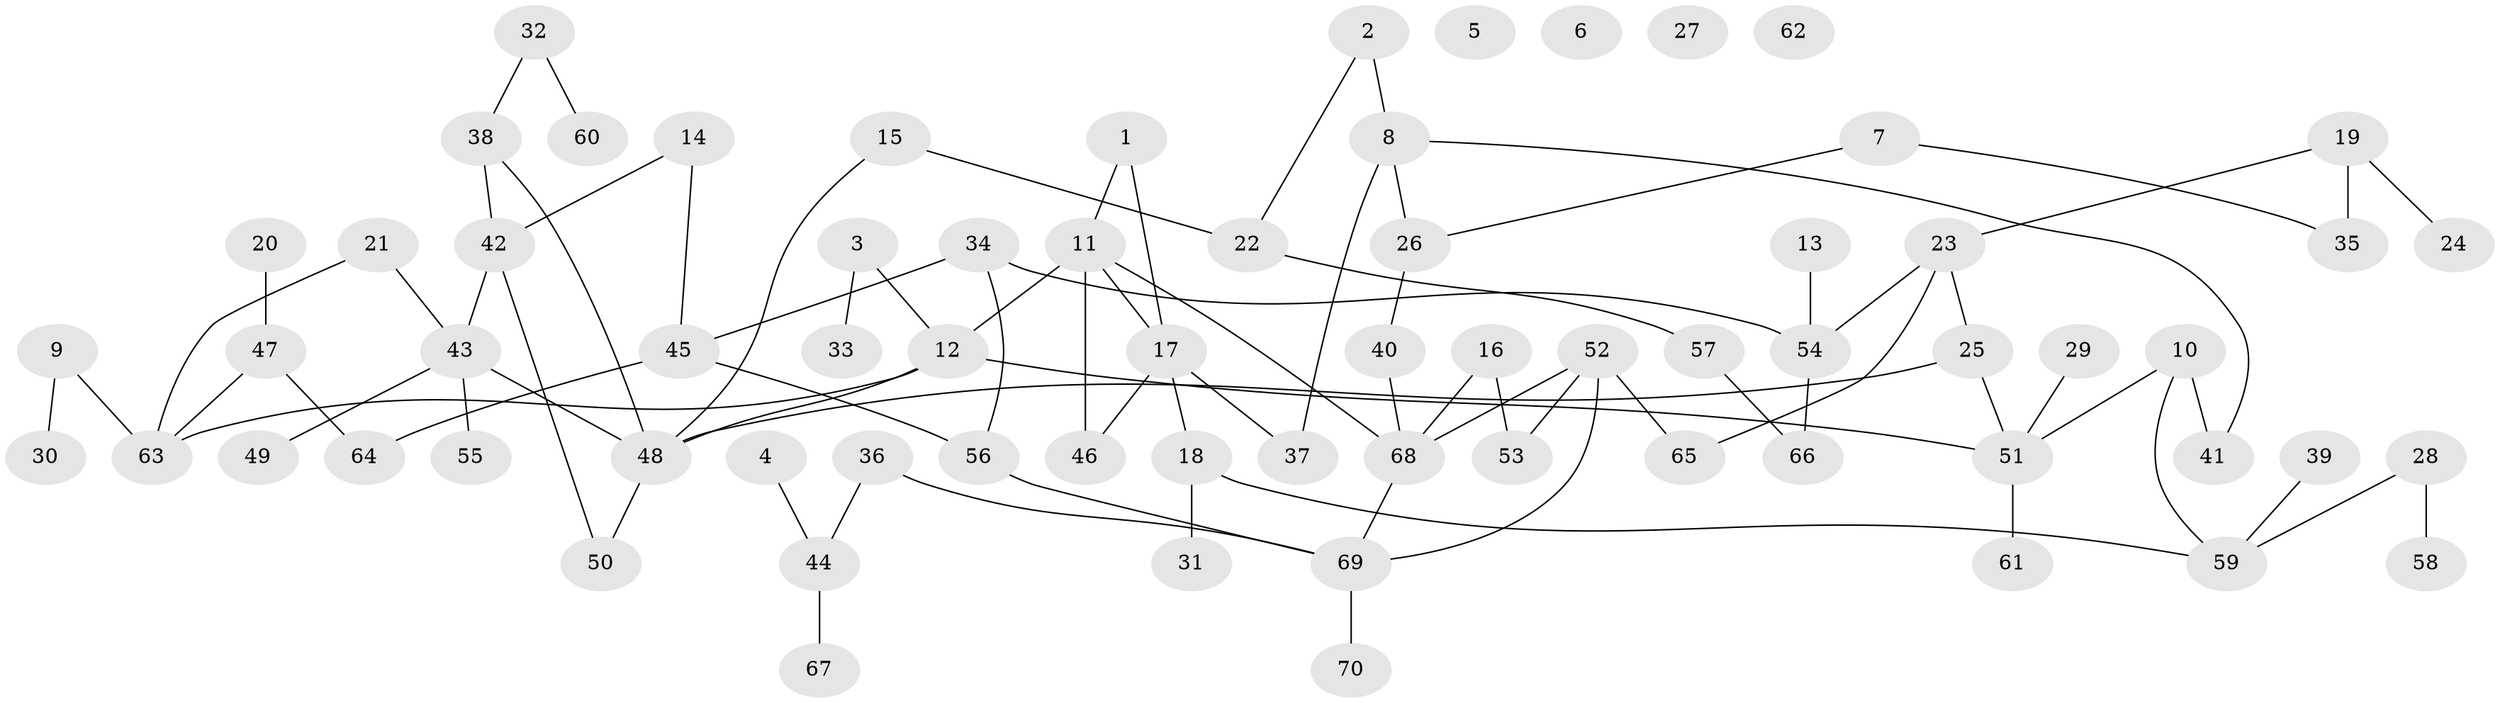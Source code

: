 // coarse degree distribution, {4: 0.2, 3: 0.28, 6: 0.04, 1: 0.2, 2: 0.2, 5: 0.08}
// Generated by graph-tools (version 1.1) at 2025/48/03/04/25 22:48:06]
// undirected, 70 vertices, 84 edges
graph export_dot {
  node [color=gray90,style=filled];
  1;
  2;
  3;
  4;
  5;
  6;
  7;
  8;
  9;
  10;
  11;
  12;
  13;
  14;
  15;
  16;
  17;
  18;
  19;
  20;
  21;
  22;
  23;
  24;
  25;
  26;
  27;
  28;
  29;
  30;
  31;
  32;
  33;
  34;
  35;
  36;
  37;
  38;
  39;
  40;
  41;
  42;
  43;
  44;
  45;
  46;
  47;
  48;
  49;
  50;
  51;
  52;
  53;
  54;
  55;
  56;
  57;
  58;
  59;
  60;
  61;
  62;
  63;
  64;
  65;
  66;
  67;
  68;
  69;
  70;
  1 -- 11;
  1 -- 17;
  2 -- 8;
  2 -- 22;
  3 -- 12;
  3 -- 33;
  4 -- 44;
  7 -- 26;
  7 -- 35;
  8 -- 26;
  8 -- 37;
  8 -- 41;
  9 -- 30;
  9 -- 63;
  10 -- 41;
  10 -- 51;
  10 -- 59;
  11 -- 12;
  11 -- 17;
  11 -- 46;
  11 -- 68;
  12 -- 48;
  12 -- 51;
  12 -- 63;
  13 -- 54;
  14 -- 42;
  14 -- 45;
  15 -- 22;
  15 -- 48;
  16 -- 53;
  16 -- 68;
  17 -- 18;
  17 -- 37;
  17 -- 46;
  18 -- 31;
  18 -- 59;
  19 -- 23;
  19 -- 24;
  19 -- 35;
  20 -- 47;
  21 -- 43;
  21 -- 63;
  22 -- 57;
  23 -- 25;
  23 -- 54;
  23 -- 65;
  25 -- 48;
  25 -- 51;
  26 -- 40;
  28 -- 58;
  28 -- 59;
  29 -- 51;
  32 -- 38;
  32 -- 60;
  34 -- 45;
  34 -- 54;
  34 -- 56;
  36 -- 44;
  36 -- 69;
  38 -- 42;
  38 -- 48;
  39 -- 59;
  40 -- 68;
  42 -- 43;
  42 -- 50;
  43 -- 48;
  43 -- 49;
  43 -- 55;
  44 -- 67;
  45 -- 56;
  45 -- 64;
  47 -- 63;
  47 -- 64;
  48 -- 50;
  51 -- 61;
  52 -- 53;
  52 -- 65;
  52 -- 68;
  52 -- 69;
  54 -- 66;
  56 -- 69;
  57 -- 66;
  68 -- 69;
  69 -- 70;
}
